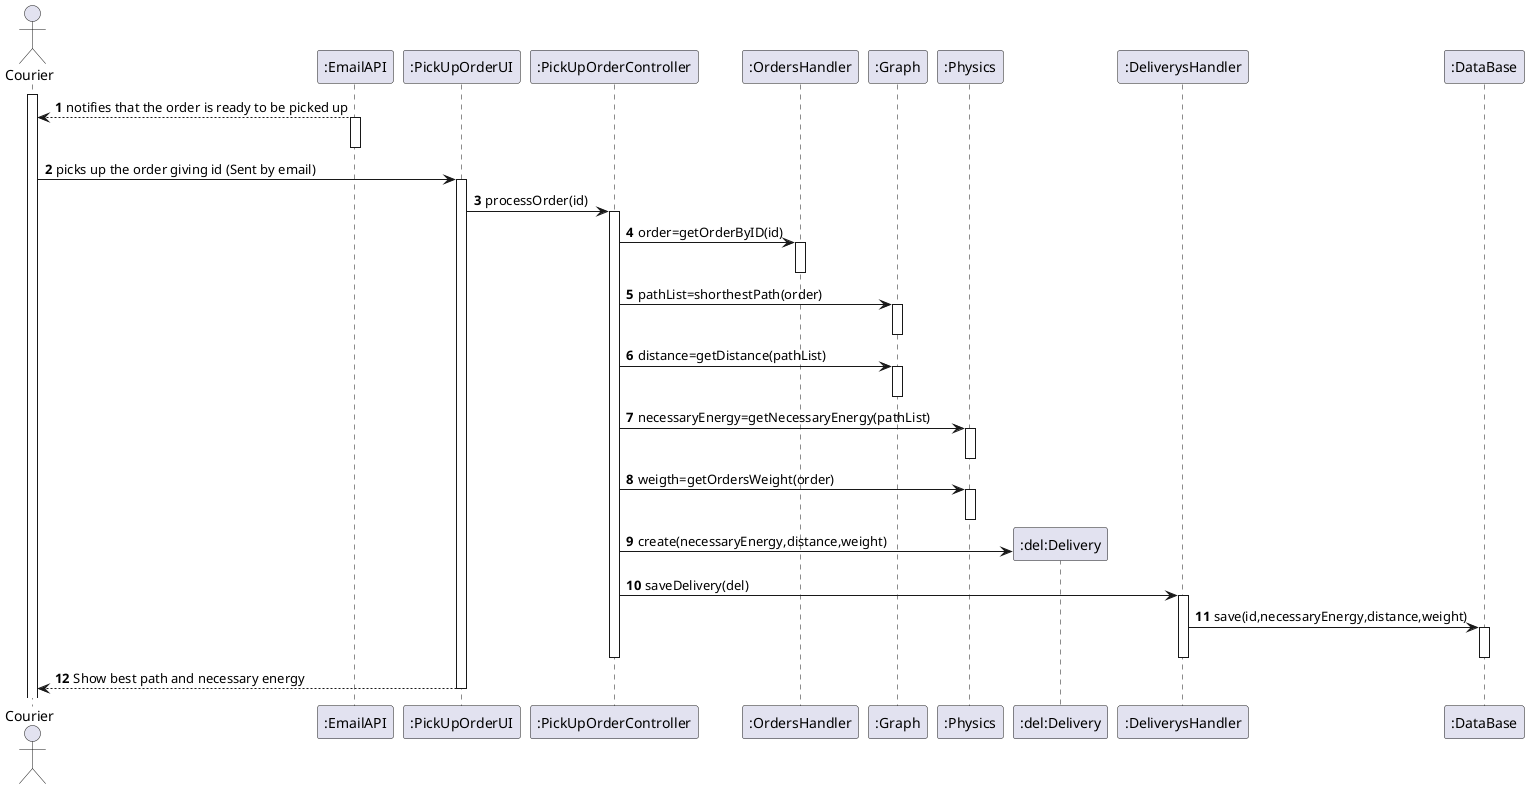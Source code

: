@startuml
autonumber
'hide footbox
actor "Courier" as COL

participant ":EmailAPI" as EMAIL
participant ":PickUpOrderUI" as UI
participant ":PickUpOrderController" as CTRL
participant ":OrdersHandler" as ORD
participant ":Graph" as GRA
participant ":Physics" as PH
participant ":del:Delivery" as DELI
participant ":DeliverysHandler" as DEH
participant ":DataBase" as DB

activate COL

EMAIL --> COL :notifies that the order is ready to be picked up
activate EMAIL
deactivate EMAIL

COL -> UI :picks up the order giving id (Sent by email)
activate UI
UI -> CTRL :processOrder(id)
activate CTRL
CTRL -> ORD :order=getOrderByID(id)
activate ORD
deactivate ORD
CTRL -> GRA :pathList=shorthestPath(order)
activate GRA
deactivate GRA
CTRL -> GRA :distance=getDistance(pathList)
activate GRA
deactivate GRA
CTRL -> PH :necessaryEnergy=getNecessaryEnergy(pathList)
activate PH
deactivate PH
CTRL -> PH :weigth=getOrdersWeight(order)
activate PH
deactivate PH
CTRL -> DELI**: create(necessaryEnergy,distance,weight)

CTRL -> DEH : saveDelivery(del)
activate DEH

DEH -> DB : save(id,necessaryEnergy,distance,weight)
activate DB
deactivate DB
deactivate DEH


deactivate CTRL





UI --> COL : Show best path and necessary energy

deactivate UI





@enduml
